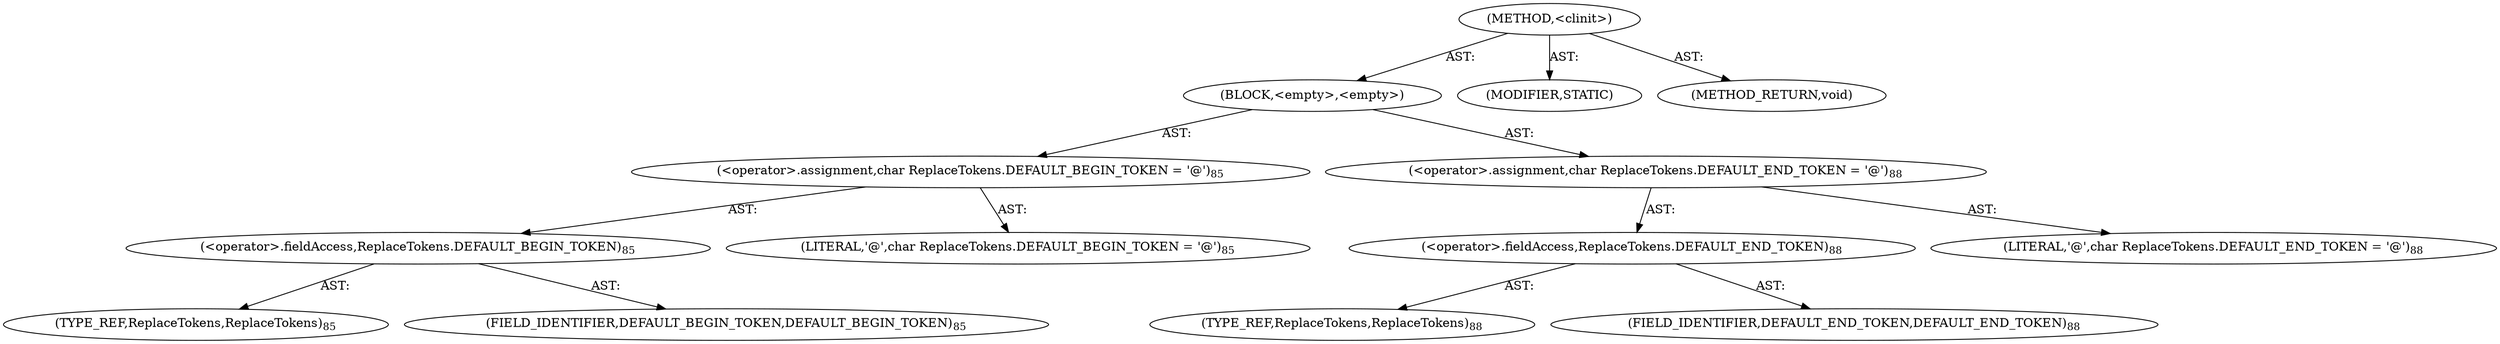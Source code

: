 digraph "&lt;clinit&gt;" {  
"111669149714" [label = <(METHOD,&lt;clinit&gt;)> ]
"25769803825" [label = <(BLOCK,&lt;empty&gt;,&lt;empty&gt;)> ]
"30064771307" [label = <(&lt;operator&gt;.assignment,char ReplaceTokens.DEFAULT_BEGIN_TOKEN = '@')<SUB>85</SUB>> ]
"30064771308" [label = <(&lt;operator&gt;.fieldAccess,ReplaceTokens.DEFAULT_BEGIN_TOKEN)<SUB>85</SUB>> ]
"180388626438" [label = <(TYPE_REF,ReplaceTokens,ReplaceTokens)<SUB>85</SUB>> ]
"55834574917" [label = <(FIELD_IDENTIFIER,DEFAULT_BEGIN_TOKEN,DEFAULT_BEGIN_TOKEN)<SUB>85</SUB>> ]
"90194313258" [label = <(LITERAL,'@',char ReplaceTokens.DEFAULT_BEGIN_TOKEN = '@')<SUB>85</SUB>> ]
"30064771309" [label = <(&lt;operator&gt;.assignment,char ReplaceTokens.DEFAULT_END_TOKEN = '@')<SUB>88</SUB>> ]
"30064771310" [label = <(&lt;operator&gt;.fieldAccess,ReplaceTokens.DEFAULT_END_TOKEN)<SUB>88</SUB>> ]
"180388626439" [label = <(TYPE_REF,ReplaceTokens,ReplaceTokens)<SUB>88</SUB>> ]
"55834574918" [label = <(FIELD_IDENTIFIER,DEFAULT_END_TOKEN,DEFAULT_END_TOKEN)<SUB>88</SUB>> ]
"90194313259" [label = <(LITERAL,'@',char ReplaceTokens.DEFAULT_END_TOKEN = '@')<SUB>88</SUB>> ]
"133143986226" [label = <(MODIFIER,STATIC)> ]
"128849018898" [label = <(METHOD_RETURN,void)> ]
  "111669149714" -> "25769803825"  [ label = "AST: "] 
  "111669149714" -> "133143986226"  [ label = "AST: "] 
  "111669149714" -> "128849018898"  [ label = "AST: "] 
  "25769803825" -> "30064771307"  [ label = "AST: "] 
  "25769803825" -> "30064771309"  [ label = "AST: "] 
  "30064771307" -> "30064771308"  [ label = "AST: "] 
  "30064771307" -> "90194313258"  [ label = "AST: "] 
  "30064771308" -> "180388626438"  [ label = "AST: "] 
  "30064771308" -> "55834574917"  [ label = "AST: "] 
  "30064771309" -> "30064771310"  [ label = "AST: "] 
  "30064771309" -> "90194313259"  [ label = "AST: "] 
  "30064771310" -> "180388626439"  [ label = "AST: "] 
  "30064771310" -> "55834574918"  [ label = "AST: "] 
}
